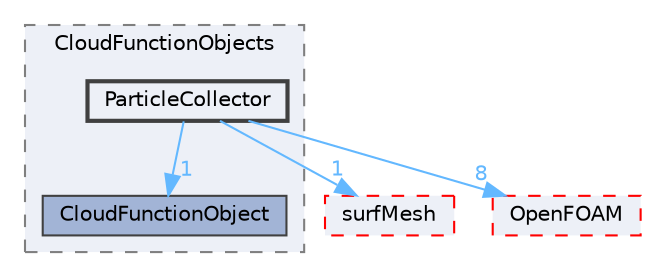 digraph "src/lagrangian/intermediate/submodels/CloudFunctionObjects/ParticleCollector"
{
 // LATEX_PDF_SIZE
  bgcolor="transparent";
  edge [fontname=Helvetica,fontsize=10,labelfontname=Helvetica,labelfontsize=10];
  node [fontname=Helvetica,fontsize=10,shape=box,height=0.2,width=0.4];
  compound=true
  subgraph clusterdir_b990bfea59f6b4138198115565512a85 {
    graph [ bgcolor="#edf0f7", pencolor="grey50", label="CloudFunctionObjects", fontname=Helvetica,fontsize=10 style="filled,dashed", URL="dir_b990bfea59f6b4138198115565512a85.html",tooltip=""]
  dir_f8a4f73d20ac121aed2c762b2d032d93 [label="CloudFunctionObject", fillcolor="#a2b4d6", color="grey25", style="filled", URL="dir_f8a4f73d20ac121aed2c762b2d032d93.html",tooltip=""];
  dir_8504f8441fd60f57424fd6688a70bb74 [label="ParticleCollector", fillcolor="#edf0f7", color="grey25", style="filled,bold", URL="dir_8504f8441fd60f57424fd6688a70bb74.html",tooltip=""];
  }
  dir_0a88fe22feb23ce5f078a04a1df67721 [label="surfMesh", fillcolor="#edf0f7", color="red", style="filled,dashed", URL="dir_0a88fe22feb23ce5f078a04a1df67721.html",tooltip=""];
  dir_c5473ff19b20e6ec4dfe5c310b3778a8 [label="OpenFOAM", fillcolor="#edf0f7", color="red", style="filled,dashed", URL="dir_c5473ff19b20e6ec4dfe5c310b3778a8.html",tooltip=""];
  dir_8504f8441fd60f57424fd6688a70bb74->dir_0a88fe22feb23ce5f078a04a1df67721 [headlabel="1", labeldistance=1.5 headhref="dir_002795_003891.html" href="dir_002795_003891.html" color="steelblue1" fontcolor="steelblue1"];
  dir_8504f8441fd60f57424fd6688a70bb74->dir_c5473ff19b20e6ec4dfe5c310b3778a8 [headlabel="8", labeldistance=1.5 headhref="dir_002795_002695.html" href="dir_002795_002695.html" color="steelblue1" fontcolor="steelblue1"];
  dir_8504f8441fd60f57424fd6688a70bb74->dir_f8a4f73d20ac121aed2c762b2d032d93 [headlabel="1", labeldistance=1.5 headhref="dir_002795_000503.html" href="dir_002795_000503.html" color="steelblue1" fontcolor="steelblue1"];
}
